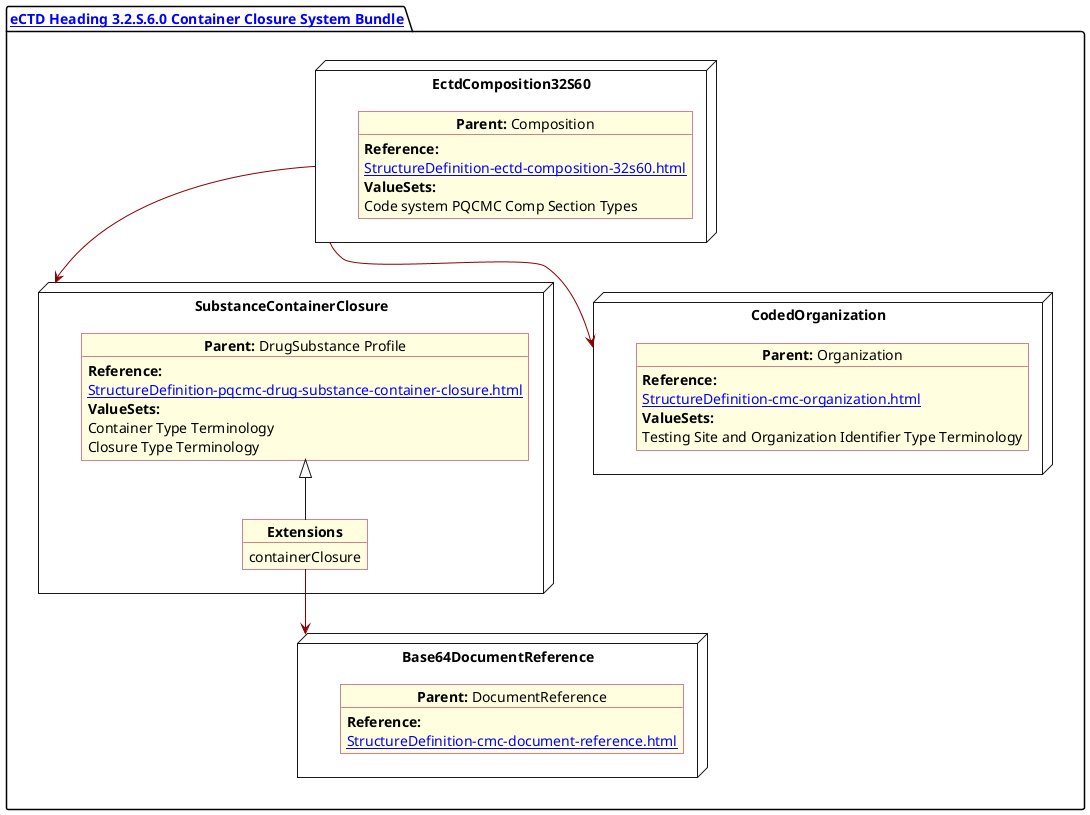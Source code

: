@startuml SubstanceContainer
allowmixing
'Mixed model of use case and object
skinparam svgDimensionStyle false
skinparam ObjectBackgroundColor LightYellow
skinparam ObjectBorderColor #A80036
skinparam activityDiamondBorderColor #A80036
skinparam activityDiamondBackgroundColor lawnGreen
skinparam ClassBorderThickness 4

package "[[StructureDefinition-cmc-ectd-document-32s60.html eCTD Heading 3.2.S.6.0 Container Closure System Bundle]]" as NODES {



  node "EctdComposition32S60" as N1 {

    object "**Parent:** Composition" as obj1 {
      **Reference:**
      [[StructureDefinition-ectd-composition-32s60.html]]
      **ValueSets:**
      Code system PQCMC Comp Section Types
    }

  }
  node "SubstanceContainerClosure" as N21 {

    object "**Parent:** DrugSubstance Profile" as obj22 {
      **Reference:**
      [[StructureDefinition-pqcmc-drug-substance-container-closure.html]]
      **ValueSets:**
      Container Type Terminology
      Closure Type Terminology
    }
    object "**Extensions**" as objEx {
      containerClosure
    }
    obj22 <|-- objEx
  }
  node "Base64DocumentReference" as NB64 {

    object "**Parent:** DocumentReference"  as obj64 {

      **Reference:**
      [[StructureDefinition-cmc-document-reference.html]]
    }

  }
  node "CodedOrganization" as NSO {

    object "**Parent:** Organization" as objAu {
      **Reference:**
      [[StructureDefinition-cmc-organization.html]]
      **ValueSets:**
      Testing Site and Organization Identifier Type Terminology
    }
  }
}

N1 -[#darkred]-> N21
N1 -[#darkred]-> NSO
objEx -[#darkred]-> NB64
@enduml